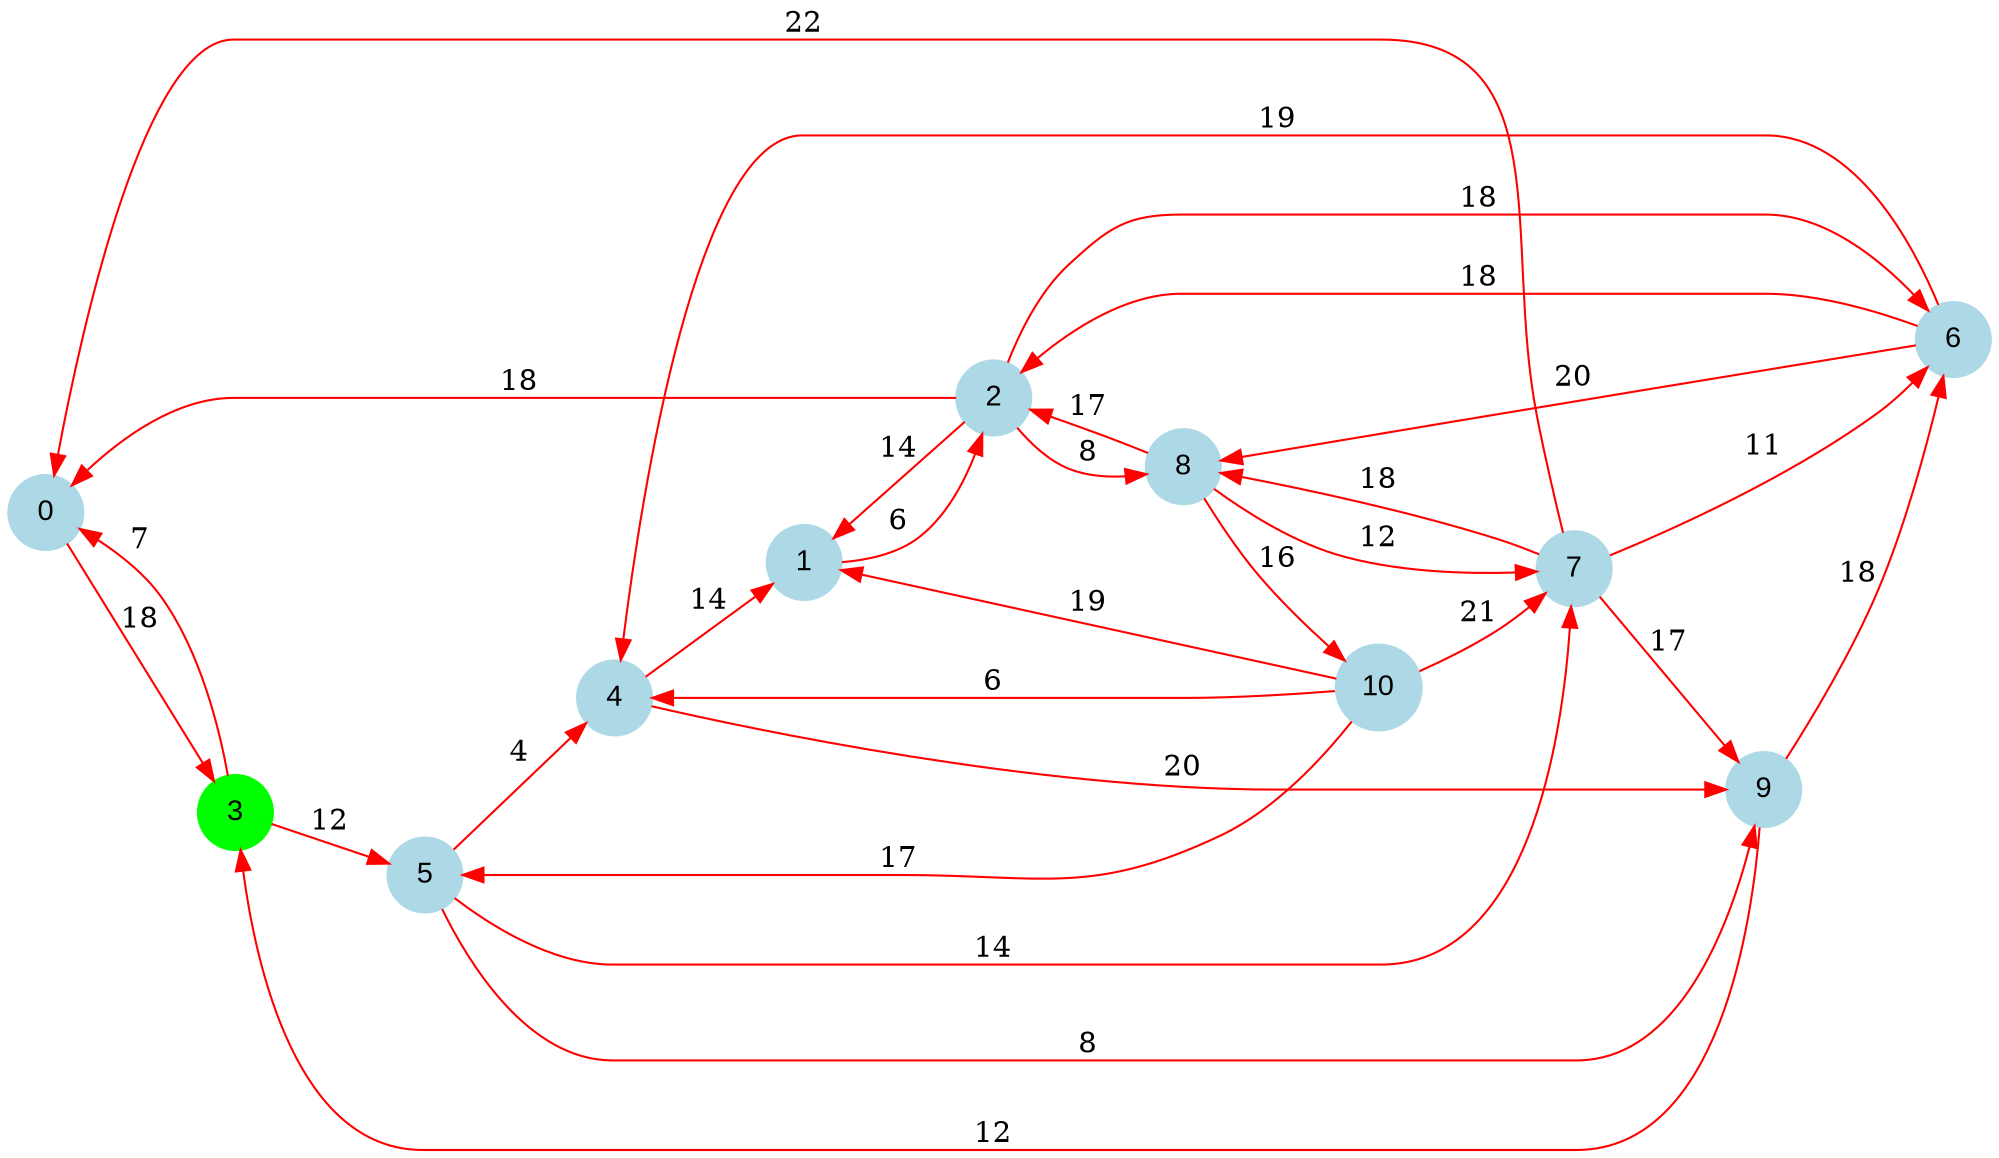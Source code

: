 digraph graphe {
rankdir = LR;
edge [color=red];
0 [fontname="Arial", shape = circle, color=lightblue, style=filled];
1 [fontname="Arial", shape = circle, color=lightblue, style=filled];
2 [fontname="Arial", shape = circle, color=lightblue, style=filled];
3 [fontname="Arial", shape = circle, color=green, style=filled];
4 [fontname="Arial", shape = circle, color=lightblue, style=filled];
5 [fontname="Arial", shape = circle, color=lightblue, style=filled];
6 [fontname="Arial", shape = circle, color=lightblue, style=filled];
7 [fontname="Arial", shape = circle, color=lightblue, style=filled];
8 [fontname="Arial", shape = circle, color=lightblue, style=filled];
9 [fontname="Arial", shape = circle, color=lightblue, style=filled];
10 [fontname="Arial", shape = circle, color=lightblue, style=filled];
	0 -> 3 [label = "18"];
	1 -> 2 [label = "6"];
	2 -> 0 [label = "18"];
	2 -> 1 [label = "14"];
	2 -> 6 [label = "18"];
	2 -> 8 [label = "8"];
	3 -> 0 [label = "7"];
	3 -> 5 [label = "12"];
	4 -> 1 [label = "14"];
	4 -> 9 [label = "20"];
	5 -> 4 [label = "4"];
	5 -> 7 [label = "14"];
	5 -> 9 [label = "8"];
	6 -> 2 [label = "18"];
	6 -> 4 [label = "19"];
	6 -> 8 [label = "20"];
	7 -> 0 [label = "22"];
	7 -> 6 [label = "11"];
	7 -> 8 [label = "18"];
	7 -> 9 [label = "17"];
	8 -> 2 [label = "17"];
	8 -> 7 [label = "12"];
	8 -> 10 [label = "16"];
	9 -> 3 [label = "12"];
	9 -> 6 [label = "18"];
	10 -> 1 [label = "19"];
	10 -> 4 [label = "6"];
	10 -> 5 [label = "17"];
	10 -> 7 [label = "21"];
}